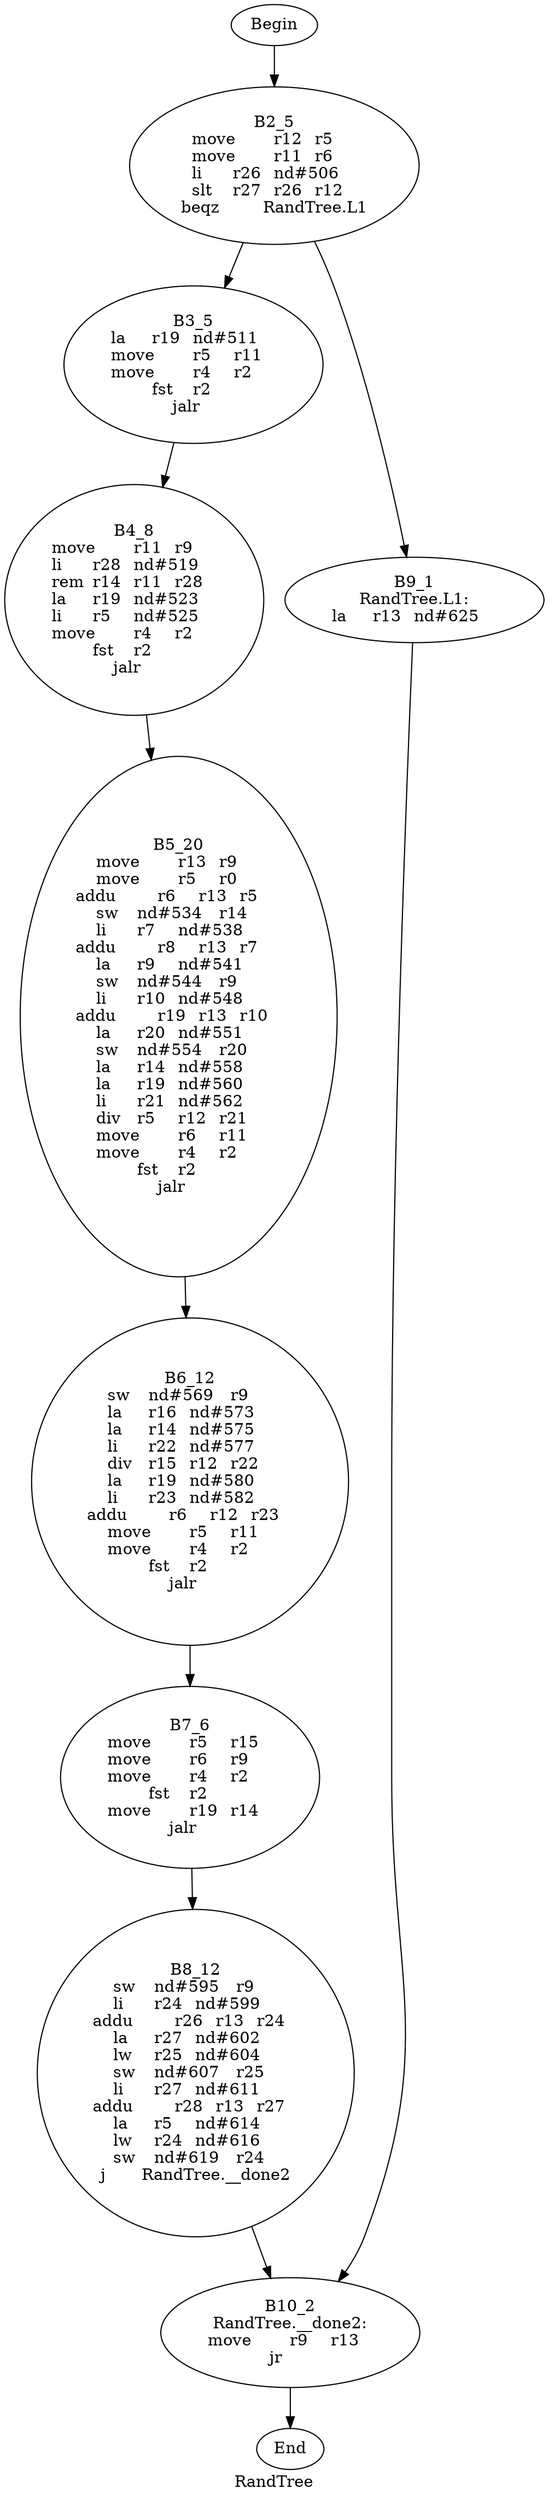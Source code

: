 digraph G{
	label = "RandTree"	style = "dashed";
	color = purple;
	Node0 [label = "Begin"];
	Node0 -> {Node2 }
	Node1 [label = "End"];
	Node1 -> {}
	Node2 [label = "B2_5\nmove	r12	r5	\nmove	r11	r6	\nli	r26	nd#506	\nslt	r27	r26	r12	\nbeqz	RandTree.L1\n"];
	Node2 -> {Node3 Node9 }
	Node3 [label = "B3_5\nla	r19	nd#511	\nmove	r5	r11	\nmove	r4	r2	\nfst	r2	\njalr	\n"];
	Node3 -> {Node4 }
	Node4 [label = "B4_8\nmove	r11	r9	\nli	r28	nd#519	\nrem	r14	r11	r28	\nla	r19	nd#523	\nli	r5	nd#525	\nmove	r4	r2	\nfst	r2	\njalr	\n"];
	Node4 -> {Node5 }
	Node5 [label = "B5_20\nmove	r13	r9	\nmove	r5	r0	\naddu	r6	r13	r5	\nsw	nd#534	r14	\nli	r7	nd#538	\naddu	r8	r13	r7	\nla	r9	nd#541	\nsw	nd#544	r9	\nli	r10	nd#548	\naddu	r19	r13	r10	\nla	r20	nd#551	\nsw	nd#554	r20	\nla	r14	nd#558	\nla	r19	nd#560	\nli	r21	nd#562	\ndiv	r5	r12	r21	\nmove	r6	r11	\nmove	r4	r2	\nfst	r2	\njalr	\n"];
	Node5 -> {Node6 }
	Node6 [label = "B6_12\nsw	nd#569	r9	\nla	r16	nd#573	\nla	r14	nd#575	\nli	r22	nd#577	\ndiv	r15	r12	r22	\nla	r19	nd#580	\nli	r23	nd#582	\naddu	r6	r12	r23	\nmove	r5	r11	\nmove	r4	r2	\nfst	r2	\njalr	\n"];
	Node6 -> {Node7 }
	Node7 [label = "B7_6\nmove	r5	r15	\nmove	r6	r9	\nmove	r4	r2	\nfst	r2	\nmove	r19	r14	\njalr	\n"];
	Node7 -> {Node8 }
	Node8 [label = "B8_12\nsw	nd#595	r9	\nli	r24	nd#599	\naddu	r26	r13	r24	\nla	r27	nd#602	\nlw	r25	nd#604	\nsw	nd#607	r25	\nli	r27	nd#611	\naddu	r28	r13	r27	\nla	r5	nd#614	\nlw	r24	nd#616	\nsw	nd#619	r24	\nj	RandTree.__done2\n"];
	Node8 -> {Node10 }
	Node9 [label = "B9_1\nRandTree.L1:\nla	r13	nd#625	\n"];
	Node9 -> {Node10 }
	Node10 [label = "B10_2\nRandTree.__done2:\nmove	r9	r13	\njr	\n"];
	Node10 -> {Node1 }
}
